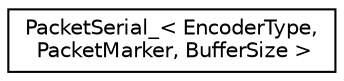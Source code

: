 digraph "Graphical Class Hierarchy"
{
  edge [fontname="Helvetica",fontsize="10",labelfontname="Helvetica",labelfontsize="10"];
  node [fontname="Helvetica",fontsize="10",shape=record];
  rankdir="LR";
  Node1 [label="PacketSerial_\< EncoderType,\l PacketMarker, BufferSize \>",height=0.2,width=0.4,color="black", fillcolor="white", style="filled",URL="$classPacketSerial__.html",tooltip="A template class enabling packet-based Serial communication. "];
}
